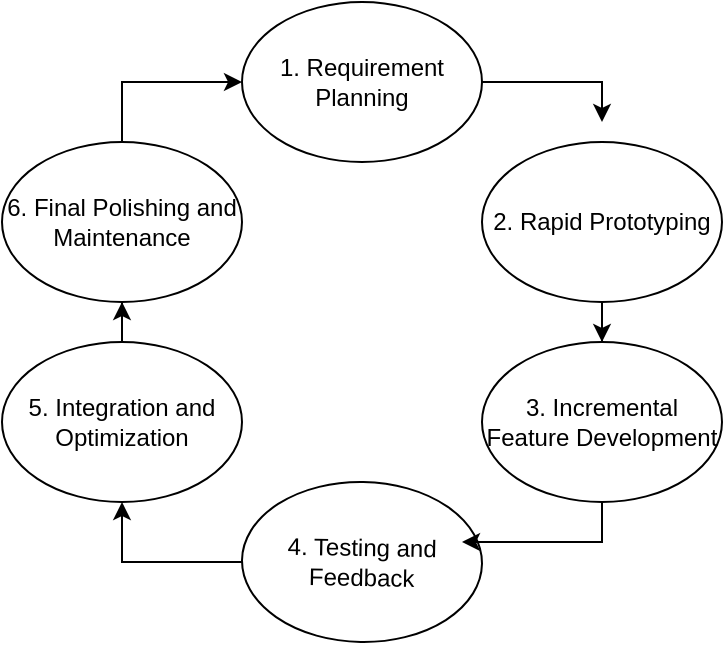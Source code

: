 <mxfile version="28.1.0">
  <diagram name="Page-1" id="TU_2PCAHVY31h2tD_xfr">
    <mxGraphModel dx="946" dy="615" grid="1" gridSize="10" guides="1" tooltips="1" connect="1" arrows="1" fold="1" page="1" pageScale="1" pageWidth="850" pageHeight="1100" math="0" shadow="0">
      <root>
        <mxCell id="0" />
        <mxCell id="1" parent="0" />
        <mxCell id="fJ8ehgVPhisw37L7Fhzv-15" style="edgeStyle=orthogonalEdgeStyle;rounded=0;orthogonalLoop=1;jettySize=auto;html=1;" edge="1" parent="1" source="fJ8ehgVPhisw37L7Fhzv-1">
          <mxGeometry relative="1" as="geometry">
            <mxPoint x="580" y="200" as="targetPoint" />
            <Array as="points">
              <mxPoint x="580" y="180" />
            </Array>
          </mxGeometry>
        </mxCell>
        <mxCell id="fJ8ehgVPhisw37L7Fhzv-1" value="1. Requirement Planning" style="ellipse;whiteSpace=wrap;html=1;" vertex="1" parent="1">
          <mxGeometry x="400" y="140" width="120" height="80" as="geometry" />
        </mxCell>
        <mxCell id="fJ8ehgVPhisw37L7Fhzv-16" value="" style="edgeStyle=orthogonalEdgeStyle;rounded=0;orthogonalLoop=1;jettySize=auto;html=1;" edge="1" parent="1" source="fJ8ehgVPhisw37L7Fhzv-2" target="fJ8ehgVPhisw37L7Fhzv-4">
          <mxGeometry relative="1" as="geometry" />
        </mxCell>
        <mxCell id="fJ8ehgVPhisw37L7Fhzv-2" value="2. Rapid Prototyping" style="ellipse;whiteSpace=wrap;html=1;" vertex="1" parent="1">
          <mxGeometry x="520" y="210" width="120" height="80" as="geometry" />
        </mxCell>
        <mxCell id="fJ8ehgVPhisw37L7Fhzv-4" value="3. Incremental Feature Development" style="ellipse;whiteSpace=wrap;html=1;" vertex="1" parent="1">
          <mxGeometry x="520" y="310" width="120" height="80" as="geometry" />
        </mxCell>
        <mxCell id="fJ8ehgVPhisw37L7Fhzv-18" style="edgeStyle=orthogonalEdgeStyle;rounded=0;orthogonalLoop=1;jettySize=auto;html=1;entryX=0.5;entryY=1;entryDx=0;entryDy=0;" edge="1" parent="1" source="fJ8ehgVPhisw37L7Fhzv-6" target="fJ8ehgVPhisw37L7Fhzv-7">
          <mxGeometry relative="1" as="geometry">
            <Array as="points">
              <mxPoint x="340" y="420" />
            </Array>
          </mxGeometry>
        </mxCell>
        <mxCell id="fJ8ehgVPhisw37L7Fhzv-6" value="4. Testing and Feedback" style="ellipse;whiteSpace=wrap;html=1;rotation=1;" vertex="1" parent="1">
          <mxGeometry x="400" y="380" width="120" height="80" as="geometry" />
        </mxCell>
        <mxCell id="fJ8ehgVPhisw37L7Fhzv-19" style="edgeStyle=orthogonalEdgeStyle;rounded=0;orthogonalLoop=1;jettySize=auto;html=1;entryX=0.5;entryY=1;entryDx=0;entryDy=0;" edge="1" parent="1" source="fJ8ehgVPhisw37L7Fhzv-7" target="fJ8ehgVPhisw37L7Fhzv-8">
          <mxGeometry relative="1" as="geometry" />
        </mxCell>
        <mxCell id="fJ8ehgVPhisw37L7Fhzv-7" value="5. Integration and Optimization" style="ellipse;whiteSpace=wrap;html=1;" vertex="1" parent="1">
          <mxGeometry x="280" y="310" width="120" height="80" as="geometry" />
        </mxCell>
        <mxCell id="fJ8ehgVPhisw37L7Fhzv-20" style="edgeStyle=orthogonalEdgeStyle;rounded=0;orthogonalLoop=1;jettySize=auto;html=1;entryX=0;entryY=0.5;entryDx=0;entryDy=0;" edge="1" parent="1" source="fJ8ehgVPhisw37L7Fhzv-8" target="fJ8ehgVPhisw37L7Fhzv-1">
          <mxGeometry relative="1" as="geometry" />
        </mxCell>
        <mxCell id="fJ8ehgVPhisw37L7Fhzv-8" value="6. Final Polishing and Maintenance" style="ellipse;whiteSpace=wrap;html=1;" vertex="1" parent="1">
          <mxGeometry x="280" y="210" width="120" height="80" as="geometry" />
        </mxCell>
        <mxCell id="fJ8ehgVPhisw37L7Fhzv-17" style="edgeStyle=orthogonalEdgeStyle;rounded=0;orthogonalLoop=1;jettySize=auto;html=1;" edge="1" parent="1" source="fJ8ehgVPhisw37L7Fhzv-4">
          <mxGeometry relative="1" as="geometry">
            <mxPoint x="510" y="410" as="targetPoint" />
            <Array as="points">
              <mxPoint x="580" y="410" />
              <mxPoint x="518" y="410" />
            </Array>
          </mxGeometry>
        </mxCell>
      </root>
    </mxGraphModel>
  </diagram>
</mxfile>
